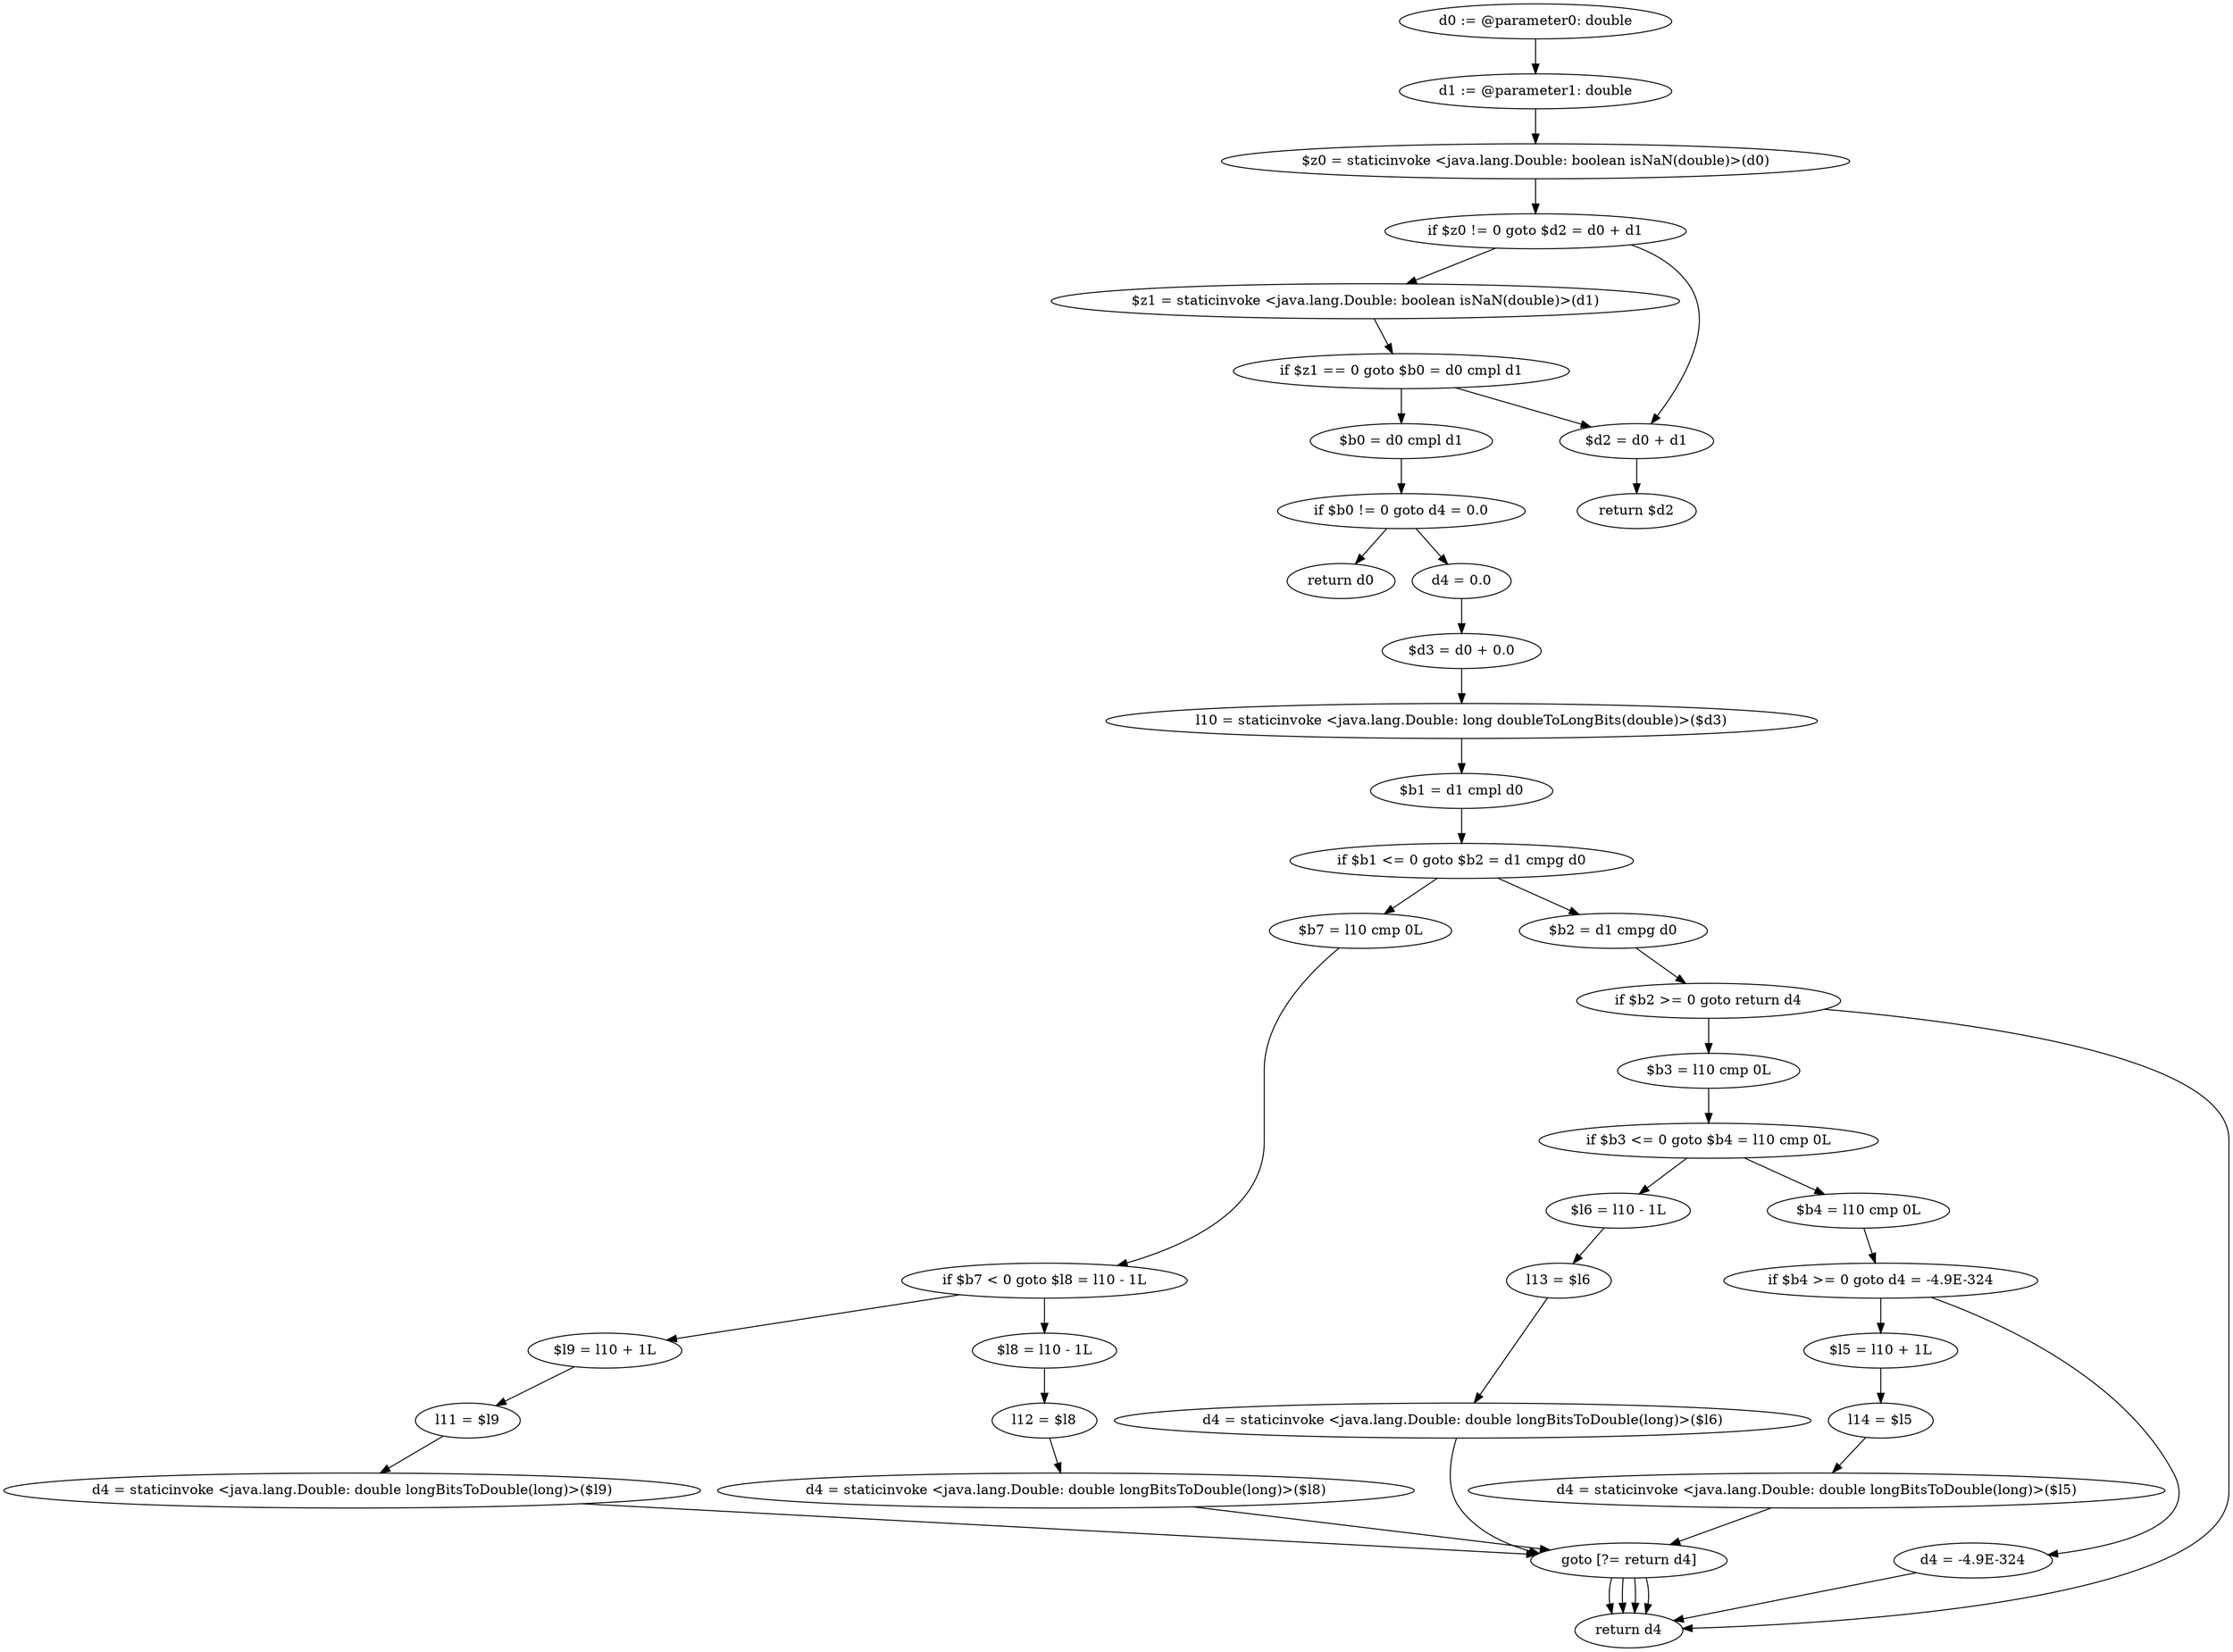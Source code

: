 digraph "unitGraph" {
    "d0 := @parameter0: double"
    "d1 := @parameter1: double"
    "$z0 = staticinvoke <java.lang.Double: boolean isNaN(double)>(d0)"
    "if $z0 != 0 goto $d2 = d0 + d1"
    "$z1 = staticinvoke <java.lang.Double: boolean isNaN(double)>(d1)"
    "if $z1 == 0 goto $b0 = d0 cmpl d1"
    "$d2 = d0 + d1"
    "return $d2"
    "$b0 = d0 cmpl d1"
    "if $b0 != 0 goto d4 = 0.0"
    "return d0"
    "d4 = 0.0"
    "$d3 = d0 + 0.0"
    "l10 = staticinvoke <java.lang.Double: long doubleToLongBits(double)>($d3)"
    "$b1 = d1 cmpl d0"
    "if $b1 <= 0 goto $b2 = d1 cmpg d0"
    "$b7 = l10 cmp 0L"
    "if $b7 < 0 goto $l8 = l10 - 1L"
    "$l9 = l10 + 1L"
    "l11 = $l9"
    "d4 = staticinvoke <java.lang.Double: double longBitsToDouble(long)>($l9)"
    "goto [?= return d4]"
    "$l8 = l10 - 1L"
    "l12 = $l8"
    "d4 = staticinvoke <java.lang.Double: double longBitsToDouble(long)>($l8)"
    "$b2 = d1 cmpg d0"
    "if $b2 >= 0 goto return d4"
    "$b3 = l10 cmp 0L"
    "if $b3 <= 0 goto $b4 = l10 cmp 0L"
    "$l6 = l10 - 1L"
    "l13 = $l6"
    "d4 = staticinvoke <java.lang.Double: double longBitsToDouble(long)>($l6)"
    "$b4 = l10 cmp 0L"
    "if $b4 >= 0 goto d4 = -4.9E-324"
    "$l5 = l10 + 1L"
    "l14 = $l5"
    "d4 = staticinvoke <java.lang.Double: double longBitsToDouble(long)>($l5)"
    "d4 = -4.9E-324"
    "return d4"
    "d0 := @parameter0: double"->"d1 := @parameter1: double";
    "d1 := @parameter1: double"->"$z0 = staticinvoke <java.lang.Double: boolean isNaN(double)>(d0)";
    "$z0 = staticinvoke <java.lang.Double: boolean isNaN(double)>(d0)"->"if $z0 != 0 goto $d2 = d0 + d1";
    "if $z0 != 0 goto $d2 = d0 + d1"->"$z1 = staticinvoke <java.lang.Double: boolean isNaN(double)>(d1)";
    "if $z0 != 0 goto $d2 = d0 + d1"->"$d2 = d0 + d1";
    "$z1 = staticinvoke <java.lang.Double: boolean isNaN(double)>(d1)"->"if $z1 == 0 goto $b0 = d0 cmpl d1";
    "if $z1 == 0 goto $b0 = d0 cmpl d1"->"$d2 = d0 + d1";
    "if $z1 == 0 goto $b0 = d0 cmpl d1"->"$b0 = d0 cmpl d1";
    "$d2 = d0 + d1"->"return $d2";
    "$b0 = d0 cmpl d1"->"if $b0 != 0 goto d4 = 0.0";
    "if $b0 != 0 goto d4 = 0.0"->"return d0";
    "if $b0 != 0 goto d4 = 0.0"->"d4 = 0.0";
    "d4 = 0.0"->"$d3 = d0 + 0.0";
    "$d3 = d0 + 0.0"->"l10 = staticinvoke <java.lang.Double: long doubleToLongBits(double)>($d3)";
    "l10 = staticinvoke <java.lang.Double: long doubleToLongBits(double)>($d3)"->"$b1 = d1 cmpl d0";
    "$b1 = d1 cmpl d0"->"if $b1 <= 0 goto $b2 = d1 cmpg d0";
    "if $b1 <= 0 goto $b2 = d1 cmpg d0"->"$b7 = l10 cmp 0L";
    "if $b1 <= 0 goto $b2 = d1 cmpg d0"->"$b2 = d1 cmpg d0";
    "$b7 = l10 cmp 0L"->"if $b7 < 0 goto $l8 = l10 - 1L";
    "if $b7 < 0 goto $l8 = l10 - 1L"->"$l9 = l10 + 1L";
    "if $b7 < 0 goto $l8 = l10 - 1L"->"$l8 = l10 - 1L";
    "$l9 = l10 + 1L"->"l11 = $l9";
    "l11 = $l9"->"d4 = staticinvoke <java.lang.Double: double longBitsToDouble(long)>($l9)";
    "d4 = staticinvoke <java.lang.Double: double longBitsToDouble(long)>($l9)"->"goto [?= return d4]";
    "goto [?= return d4]"->"return d4";
    "$l8 = l10 - 1L"->"l12 = $l8";
    "l12 = $l8"->"d4 = staticinvoke <java.lang.Double: double longBitsToDouble(long)>($l8)";
    "d4 = staticinvoke <java.lang.Double: double longBitsToDouble(long)>($l8)"->"goto [?= return d4]";
    "goto [?= return d4]"->"return d4";
    "$b2 = d1 cmpg d0"->"if $b2 >= 0 goto return d4";
    "if $b2 >= 0 goto return d4"->"$b3 = l10 cmp 0L";
    "if $b2 >= 0 goto return d4"->"return d4";
    "$b3 = l10 cmp 0L"->"if $b3 <= 0 goto $b4 = l10 cmp 0L";
    "if $b3 <= 0 goto $b4 = l10 cmp 0L"->"$l6 = l10 - 1L";
    "if $b3 <= 0 goto $b4 = l10 cmp 0L"->"$b4 = l10 cmp 0L";
    "$l6 = l10 - 1L"->"l13 = $l6";
    "l13 = $l6"->"d4 = staticinvoke <java.lang.Double: double longBitsToDouble(long)>($l6)";
    "d4 = staticinvoke <java.lang.Double: double longBitsToDouble(long)>($l6)"->"goto [?= return d4]";
    "goto [?= return d4]"->"return d4";
    "$b4 = l10 cmp 0L"->"if $b4 >= 0 goto d4 = -4.9E-324";
    "if $b4 >= 0 goto d4 = -4.9E-324"->"$l5 = l10 + 1L";
    "if $b4 >= 0 goto d4 = -4.9E-324"->"d4 = -4.9E-324";
    "$l5 = l10 + 1L"->"l14 = $l5";
    "l14 = $l5"->"d4 = staticinvoke <java.lang.Double: double longBitsToDouble(long)>($l5)";
    "d4 = staticinvoke <java.lang.Double: double longBitsToDouble(long)>($l5)"->"goto [?= return d4]";
    "goto [?= return d4]"->"return d4";
    "d4 = -4.9E-324"->"return d4";
}

